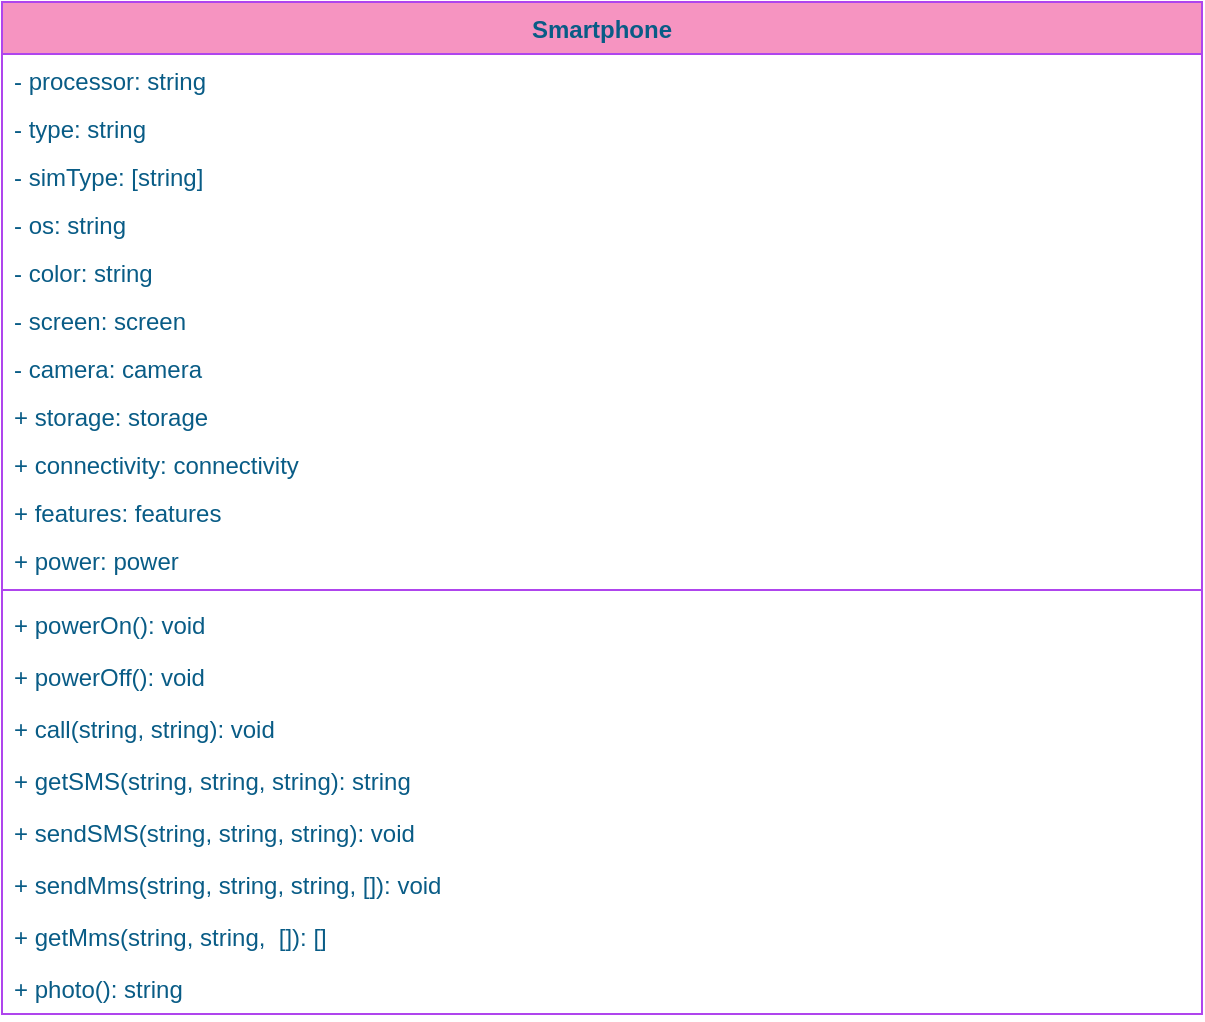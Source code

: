 <mxfile version="15.0.6" type="github">
  <diagram id="CjyDBgkY8oRkE1PANgcw" name="Page-1">
    <mxGraphModel dx="1422" dy="794" grid="1" gridSize="10" guides="1" tooltips="1" connect="1" arrows="1" fold="1" page="1" pageScale="1" pageWidth="827" pageHeight="1169" math="0" shadow="0">
      <root>
        <mxCell id="0" />
        <mxCell id="1" parent="0" />
        <mxCell id="ZrbWM_IVjNoFiUcgMcWU-2" value="Smartphone&#xa;" style="swimlane;fontStyle=1;align=center;verticalAlign=top;childLayout=stackLayout;horizontal=1;startSize=26;horizontalStack=0;resizeParent=1;resizeParentMax=0;resizeLast=0;collapsible=1;marginBottom=0;rounded=0;sketch=0;fontColor=#095C86;strokeColor=#AF45ED;fillColor=#F694C1;" vertex="1" parent="1">
          <mxGeometry x="114" y="120" width="600" height="506" as="geometry" />
        </mxCell>
        <mxCell id="ZrbWM_IVjNoFiUcgMcWU-9" value="- processor: string" style="text;strokeColor=none;fillColor=none;align=left;verticalAlign=top;spacingLeft=4;spacingRight=4;overflow=hidden;rotatable=0;points=[[0,0.5],[1,0.5]];portConstraint=eastwest;fontColor=#095C86;" vertex="1" parent="ZrbWM_IVjNoFiUcgMcWU-2">
          <mxGeometry y="26" width="600" height="24" as="geometry" />
        </mxCell>
        <mxCell id="ZrbWM_IVjNoFiUcgMcWU-10" value="- type: string&#xa;" style="text;strokeColor=none;fillColor=none;align=left;verticalAlign=top;spacingLeft=4;spacingRight=4;overflow=hidden;rotatable=0;points=[[0,0.5],[1,0.5]];portConstraint=eastwest;fontColor=#095C86;" vertex="1" parent="ZrbWM_IVjNoFiUcgMcWU-2">
          <mxGeometry y="50" width="600" height="24" as="geometry" />
        </mxCell>
        <mxCell id="ZrbWM_IVjNoFiUcgMcWU-11" value="- simType: [string]&#xa;" style="text;strokeColor=none;fillColor=none;align=left;verticalAlign=top;spacingLeft=4;spacingRight=4;overflow=hidden;rotatable=0;points=[[0,0.5],[1,0.5]];portConstraint=eastwest;fontColor=#095C86;" vertex="1" parent="ZrbWM_IVjNoFiUcgMcWU-2">
          <mxGeometry y="74" width="600" height="24" as="geometry" />
        </mxCell>
        <mxCell id="ZrbWM_IVjNoFiUcgMcWU-12" value="- os: string&#xa;" style="text;strokeColor=none;fillColor=none;align=left;verticalAlign=top;spacingLeft=4;spacingRight=4;overflow=hidden;rotatable=0;points=[[0,0.5],[1,0.5]];portConstraint=eastwest;fontColor=#095C86;" vertex="1" parent="ZrbWM_IVjNoFiUcgMcWU-2">
          <mxGeometry y="98" width="600" height="24" as="geometry" />
        </mxCell>
        <mxCell id="ZrbWM_IVjNoFiUcgMcWU-13" value="- color: string&#xa;" style="text;strokeColor=none;fillColor=none;align=left;verticalAlign=top;spacingLeft=4;spacingRight=4;overflow=hidden;rotatable=0;points=[[0,0.5],[1,0.5]];portConstraint=eastwest;fontColor=#095C86;" vertex="1" parent="ZrbWM_IVjNoFiUcgMcWU-2">
          <mxGeometry y="122" width="600" height="24" as="geometry" />
        </mxCell>
        <mxCell id="ZrbWM_IVjNoFiUcgMcWU-14" value="- screen: screen&#xa;" style="text;strokeColor=none;fillColor=none;align=left;verticalAlign=top;spacingLeft=4;spacingRight=4;overflow=hidden;rotatable=0;points=[[0,0.5],[1,0.5]];portConstraint=eastwest;fontColor=#095C86;" vertex="1" parent="ZrbWM_IVjNoFiUcgMcWU-2">
          <mxGeometry y="146" width="600" height="24" as="geometry" />
        </mxCell>
        <mxCell id="ZrbWM_IVjNoFiUcgMcWU-15" value="- camera: camera" style="text;strokeColor=none;fillColor=none;align=left;verticalAlign=top;spacingLeft=4;spacingRight=4;overflow=hidden;rotatable=0;points=[[0,0.5],[1,0.5]];portConstraint=eastwest;fontColor=#095C86;" vertex="1" parent="ZrbWM_IVjNoFiUcgMcWU-2">
          <mxGeometry y="170" width="600" height="24" as="geometry" />
        </mxCell>
        <mxCell id="ZrbWM_IVjNoFiUcgMcWU-16" value="+ storage: storage" style="text;strokeColor=none;fillColor=none;align=left;verticalAlign=top;spacingLeft=4;spacingRight=4;overflow=hidden;rotatable=0;points=[[0,0.5],[1,0.5]];portConstraint=eastwest;fontColor=#095C86;" vertex="1" parent="ZrbWM_IVjNoFiUcgMcWU-2">
          <mxGeometry y="194" width="600" height="24" as="geometry" />
        </mxCell>
        <mxCell id="ZrbWM_IVjNoFiUcgMcWU-17" value="+ connectivity: connectivity" style="text;strokeColor=none;fillColor=none;align=left;verticalAlign=top;spacingLeft=4;spacingRight=4;overflow=hidden;rotatable=0;points=[[0,0.5],[1,0.5]];portConstraint=eastwest;fontColor=#095C86;" vertex="1" parent="ZrbWM_IVjNoFiUcgMcWU-2">
          <mxGeometry y="218" width="600" height="24" as="geometry" />
        </mxCell>
        <mxCell id="ZrbWM_IVjNoFiUcgMcWU-18" value="+ features: features" style="text;strokeColor=none;fillColor=none;align=left;verticalAlign=top;spacingLeft=4;spacingRight=4;overflow=hidden;rotatable=0;points=[[0,0.5],[1,0.5]];portConstraint=eastwest;fontColor=#095C86;" vertex="1" parent="ZrbWM_IVjNoFiUcgMcWU-2">
          <mxGeometry y="242" width="600" height="24" as="geometry" />
        </mxCell>
        <mxCell id="ZrbWM_IVjNoFiUcgMcWU-19" value="+ power: power" style="text;strokeColor=none;fillColor=none;align=left;verticalAlign=top;spacingLeft=4;spacingRight=4;overflow=hidden;rotatable=0;points=[[0,0.5],[1,0.5]];portConstraint=eastwest;fontColor=#095C86;" vertex="1" parent="ZrbWM_IVjNoFiUcgMcWU-2">
          <mxGeometry y="266" width="600" height="24" as="geometry" />
        </mxCell>
        <mxCell id="ZrbWM_IVjNoFiUcgMcWU-4" value="" style="line;strokeWidth=1;fillColor=none;align=left;verticalAlign=middle;spacingTop=-1;spacingLeft=3;spacingRight=3;rotatable=0;labelPosition=right;points=[];portConstraint=eastwest;strokeColor=#AF45ED;fontColor=#095C86;" vertex="1" parent="ZrbWM_IVjNoFiUcgMcWU-2">
          <mxGeometry y="290" width="600" height="8" as="geometry" />
        </mxCell>
        <mxCell id="ZrbWM_IVjNoFiUcgMcWU-5" value="+ powerOn(): void" style="text;strokeColor=none;fillColor=none;align=left;verticalAlign=top;spacingLeft=4;spacingRight=4;overflow=hidden;rotatable=0;points=[[0,0.5],[1,0.5]];portConstraint=eastwest;fontColor=#095C86;" vertex="1" parent="ZrbWM_IVjNoFiUcgMcWU-2">
          <mxGeometry y="298" width="600" height="26" as="geometry" />
        </mxCell>
        <mxCell id="ZrbWM_IVjNoFiUcgMcWU-21" value="+ powerOff(): void" style="text;strokeColor=none;fillColor=none;align=left;verticalAlign=top;spacingLeft=4;spacingRight=4;overflow=hidden;rotatable=0;points=[[0,0.5],[1,0.5]];portConstraint=eastwest;fontColor=#095C86;" vertex="1" parent="ZrbWM_IVjNoFiUcgMcWU-2">
          <mxGeometry y="324" width="600" height="26" as="geometry" />
        </mxCell>
        <mxCell id="ZrbWM_IVjNoFiUcgMcWU-22" value="+ call(string, string): void" style="text;strokeColor=none;fillColor=none;align=left;verticalAlign=top;spacingLeft=4;spacingRight=4;overflow=hidden;rotatable=0;points=[[0,0.5],[1,0.5]];portConstraint=eastwest;fontColor=#095C86;" vertex="1" parent="ZrbWM_IVjNoFiUcgMcWU-2">
          <mxGeometry y="350" width="600" height="26" as="geometry" />
        </mxCell>
        <mxCell id="ZrbWM_IVjNoFiUcgMcWU-26" value="+ getSMS(string, string, string): string" style="text;strokeColor=none;fillColor=none;align=left;verticalAlign=top;spacingLeft=4;spacingRight=4;overflow=hidden;rotatable=0;points=[[0,0.5],[1,0.5]];portConstraint=eastwest;fontColor=#095C86;" vertex="1" parent="ZrbWM_IVjNoFiUcgMcWU-2">
          <mxGeometry y="376" width="600" height="26" as="geometry" />
        </mxCell>
        <mxCell id="ZrbWM_IVjNoFiUcgMcWU-23" value="+ sendSMS(string, string, string): void" style="text;strokeColor=none;fillColor=none;align=left;verticalAlign=top;spacingLeft=4;spacingRight=4;overflow=hidden;rotatable=0;points=[[0,0.5],[1,0.5]];portConstraint=eastwest;fontColor=#095C86;" vertex="1" parent="ZrbWM_IVjNoFiUcgMcWU-2">
          <mxGeometry y="402" width="600" height="26" as="geometry" />
        </mxCell>
        <mxCell id="ZrbWM_IVjNoFiUcgMcWU-24" value="+ sendMms(string, string, string, []): void" style="text;strokeColor=none;fillColor=none;align=left;verticalAlign=top;spacingLeft=4;spacingRight=4;overflow=hidden;rotatable=0;points=[[0,0.5],[1,0.5]];portConstraint=eastwest;fontColor=#095C86;" vertex="1" parent="ZrbWM_IVjNoFiUcgMcWU-2">
          <mxGeometry y="428" width="600" height="26" as="geometry" />
        </mxCell>
        <mxCell id="ZrbWM_IVjNoFiUcgMcWU-27" value="+ getMms(string, string,  []): []" style="text;strokeColor=none;fillColor=none;align=left;verticalAlign=top;spacingLeft=4;spacingRight=4;overflow=hidden;rotatable=0;points=[[0,0.5],[1,0.5]];portConstraint=eastwest;fontColor=#095C86;" vertex="1" parent="ZrbWM_IVjNoFiUcgMcWU-2">
          <mxGeometry y="454" width="600" height="26" as="geometry" />
        </mxCell>
        <mxCell id="ZrbWM_IVjNoFiUcgMcWU-25" value="+ photo(): string" style="text;strokeColor=none;fillColor=none;align=left;verticalAlign=top;spacingLeft=4;spacingRight=4;overflow=hidden;rotatable=0;points=[[0,0.5],[1,0.5]];portConstraint=eastwest;fontColor=#095C86;" vertex="1" parent="ZrbWM_IVjNoFiUcgMcWU-2">
          <mxGeometry y="480" width="600" height="26" as="geometry" />
        </mxCell>
      </root>
    </mxGraphModel>
  </diagram>
</mxfile>
